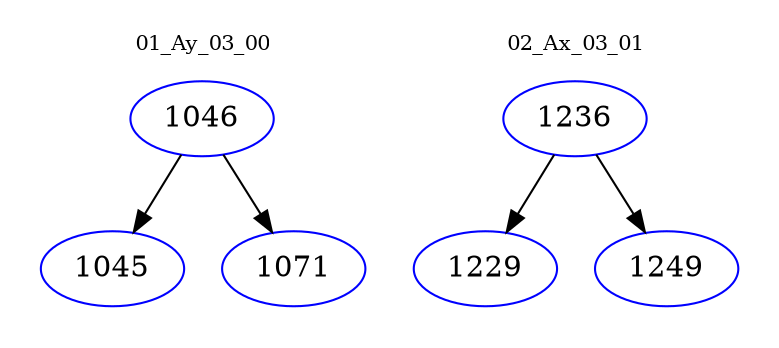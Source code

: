digraph{
subgraph cluster_0 {
color = white
label = "01_Ay_03_00";
fontsize=10;
T0_1046 [label="1046", color="blue"]
T0_1046 -> T0_1045 [color="black"]
T0_1045 [label="1045", color="blue"]
T0_1046 -> T0_1071 [color="black"]
T0_1071 [label="1071", color="blue"]
}
subgraph cluster_1 {
color = white
label = "02_Ax_03_01";
fontsize=10;
T1_1236 [label="1236", color="blue"]
T1_1236 -> T1_1229 [color="black"]
T1_1229 [label="1229", color="blue"]
T1_1236 -> T1_1249 [color="black"]
T1_1249 [label="1249", color="blue"]
}
}
